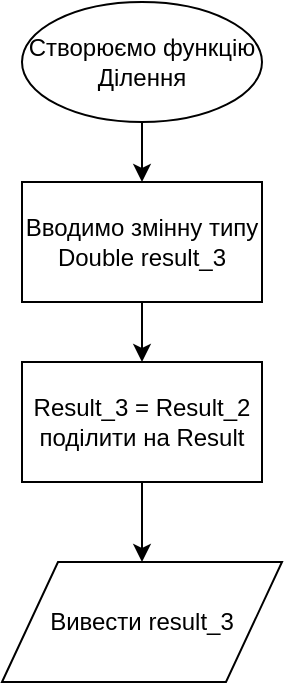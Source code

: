 <mxfile version="12.7.4" type="device"><diagram id="qAjgK8sV33TugtE32Kks" name="Page-1"><mxGraphModel dx="1038" dy="531" grid="1" gridSize="10" guides="1" tooltips="1" connect="1" arrows="1" fold="1" page="1" pageScale="1" pageWidth="827" pageHeight="1169" math="0" shadow="0"><root><mxCell id="0"/><mxCell id="1" parent="0"/><mxCell id="vDkb7Aio8wlVml5L3uXY-4" value="" style="edgeStyle=orthogonalEdgeStyle;rounded=0;orthogonalLoop=1;jettySize=auto;html=1;" edge="1" parent="1" source="vDkb7Aio8wlVml5L3uXY-2" target="vDkb7Aio8wlVml5L3uXY-3"><mxGeometry relative="1" as="geometry"/></mxCell><mxCell id="vDkb7Aio8wlVml5L3uXY-2" value="Створюємо функцію Ділення" style="ellipse;whiteSpace=wrap;html=1;" vertex="1" parent="1"><mxGeometry x="340" y="10" width="120" height="60" as="geometry"/></mxCell><mxCell id="vDkb7Aio8wlVml5L3uXY-6" value="" style="edgeStyle=orthogonalEdgeStyle;rounded=0;orthogonalLoop=1;jettySize=auto;html=1;" edge="1" parent="1" source="vDkb7Aio8wlVml5L3uXY-3" target="vDkb7Aio8wlVml5L3uXY-5"><mxGeometry relative="1" as="geometry"/></mxCell><mxCell id="vDkb7Aio8wlVml5L3uXY-3" value="Вводимо змінну типу Double result_3" style="rounded=0;whiteSpace=wrap;html=1;" vertex="1" parent="1"><mxGeometry x="340" y="100" width="120" height="60" as="geometry"/></mxCell><mxCell id="vDkb7Aio8wlVml5L3uXY-8" value="" style="edgeStyle=orthogonalEdgeStyle;rounded=0;orthogonalLoop=1;jettySize=auto;html=1;" edge="1" parent="1" source="vDkb7Aio8wlVml5L3uXY-5" target="vDkb7Aio8wlVml5L3uXY-7"><mxGeometry relative="1" as="geometry"/></mxCell><mxCell id="vDkb7Aio8wlVml5L3uXY-5" value="Result_3 = Result_2 поділити на Result" style="rounded=0;whiteSpace=wrap;html=1;" vertex="1" parent="1"><mxGeometry x="340" y="190" width="120" height="60" as="geometry"/></mxCell><mxCell id="vDkb7Aio8wlVml5L3uXY-7" value="Вивести result_3" style="shape=parallelogram;perimeter=parallelogramPerimeter;whiteSpace=wrap;html=1;" vertex="1" parent="1"><mxGeometry x="330" y="290" width="140" height="60" as="geometry"/></mxCell></root></mxGraphModel></diagram></mxfile>